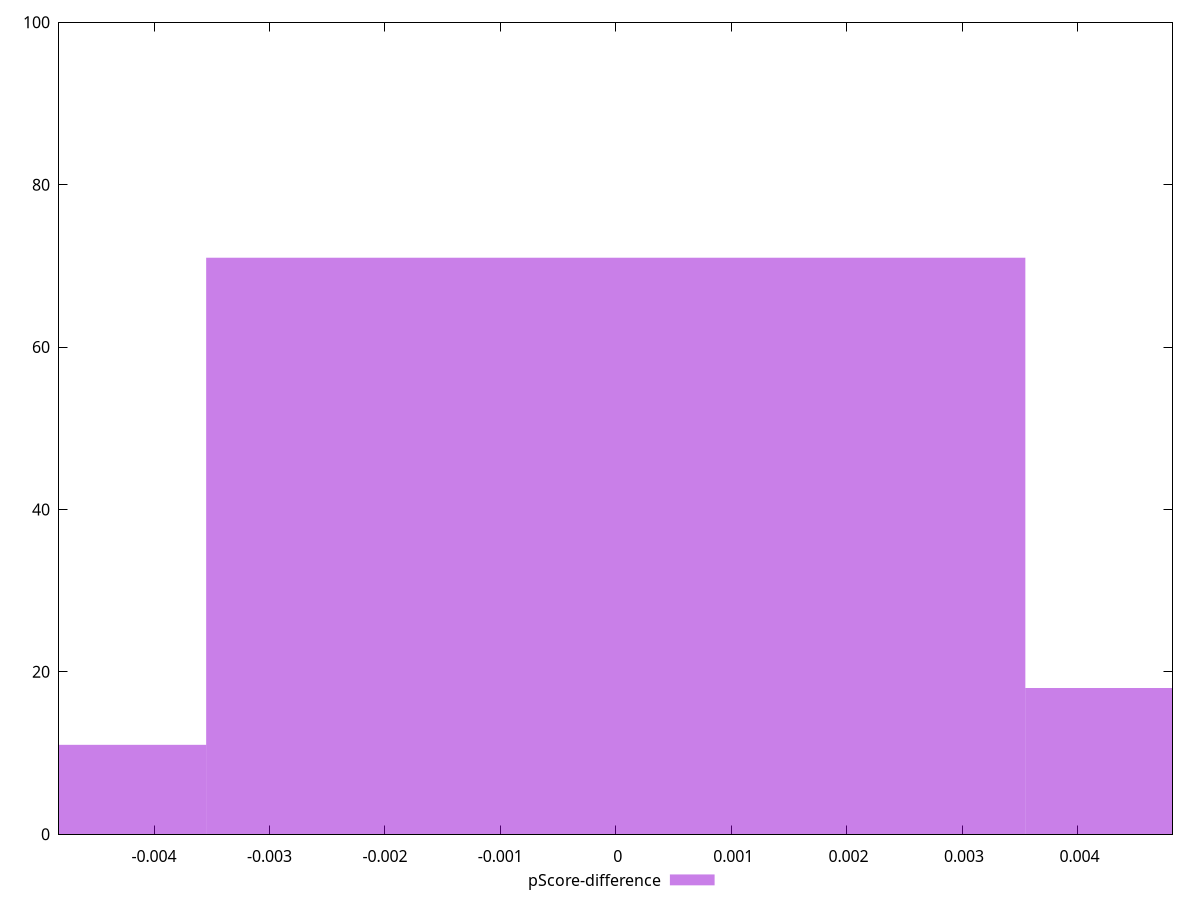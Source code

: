 reset

$pScoreDifference <<EOF
0 71
0.007097192548063927 18
-0.007097192548063927 11
EOF

set key outside below
set boxwidth 0.007097192548063927
set xrange [-0.0048235294117647265:0.004823529411764671]
set yrange [0:100]
set trange [0:100]
set style fill transparent solid 0.5 noborder
set terminal svg size 640, 490 enhanced background rgb 'white'
set output "report/report_00029_2021-02-24T13-36-40.390Z/uses-rel-preload/samples/music/pScore-difference/histogram.svg"

plot $pScoreDifference title "pScore-difference" with boxes

reset
